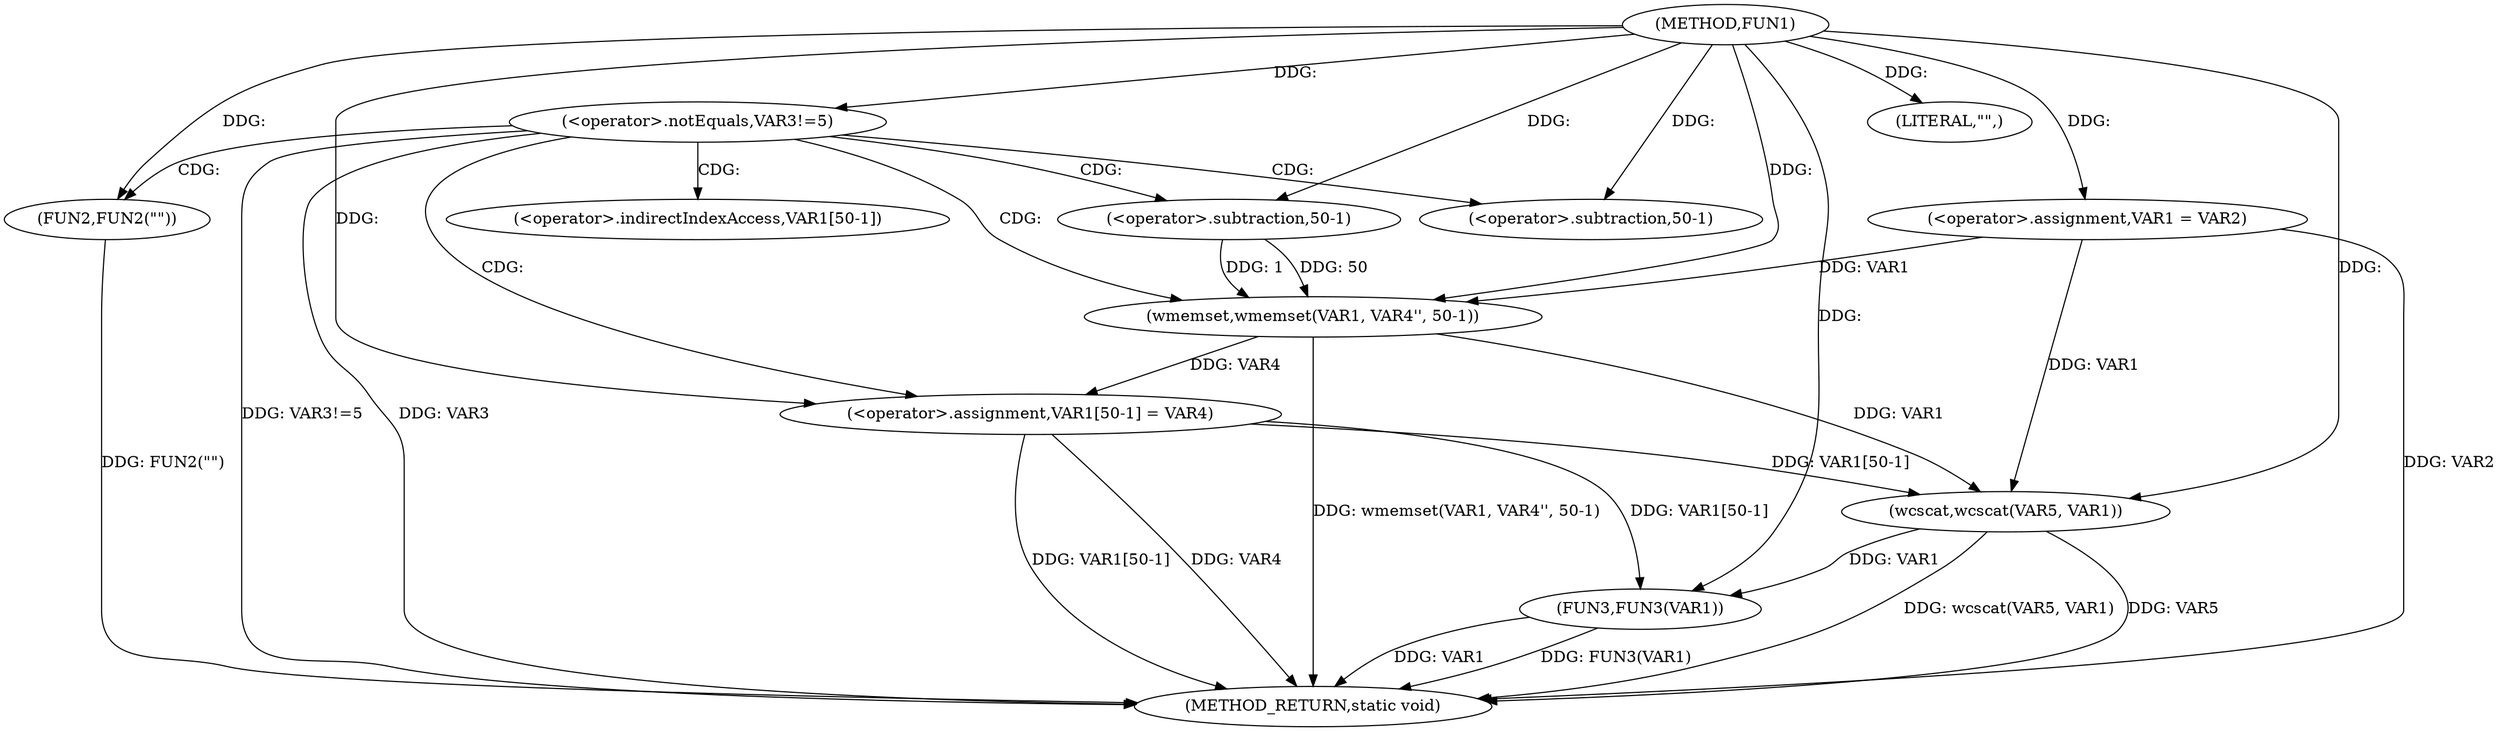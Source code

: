 digraph FUN1 {  
"1000100" [label = "(METHOD,FUN1)" ]
"1000136" [label = "(METHOD_RETURN,static void)" ]
"1000104" [label = "(<operator>.assignment,VAR1 = VAR2)" ]
"1000108" [label = "(<operator>.notEquals,VAR3!=5)" ]
"1000112" [label = "(FUN2,FUN2(\"\"))" ]
"1000116" [label = "(wmemset,wmemset(VAR1, VAR4'', 50-1))" ]
"1000119" [label = "(<operator>.subtraction,50-1)" ]
"1000122" [label = "(<operator>.assignment,VAR1[50-1] = VAR4)" ]
"1000125" [label = "(<operator>.subtraction,50-1)" ]
"1000130" [label = "(LITERAL,\"\",)" ]
"1000131" [label = "(wcscat,wcscat(VAR5, VAR1))" ]
"1000134" [label = "(FUN3,FUN3(VAR1))" ]
"1000123" [label = "(<operator>.indirectIndexAccess,VAR1[50-1])" ]
  "1000108" -> "1000136"  [ label = "DDG: VAR3!=5"] 
  "1000134" -> "1000136"  [ label = "DDG: FUN3(VAR1)"] 
  "1000112" -> "1000136"  [ label = "DDG: FUN2(\"\")"] 
  "1000134" -> "1000136"  [ label = "DDG: VAR1"] 
  "1000122" -> "1000136"  [ label = "DDG: VAR4"] 
  "1000116" -> "1000136"  [ label = "DDG: wmemset(VAR1, VAR4'', 50-1)"] 
  "1000131" -> "1000136"  [ label = "DDG: wcscat(VAR5, VAR1)"] 
  "1000122" -> "1000136"  [ label = "DDG: VAR1[50-1]"] 
  "1000131" -> "1000136"  [ label = "DDG: VAR5"] 
  "1000104" -> "1000136"  [ label = "DDG: VAR2"] 
  "1000108" -> "1000136"  [ label = "DDG: VAR3"] 
  "1000100" -> "1000104"  [ label = "DDG: "] 
  "1000100" -> "1000108"  [ label = "DDG: "] 
  "1000100" -> "1000112"  [ label = "DDG: "] 
  "1000104" -> "1000116"  [ label = "DDG: VAR1"] 
  "1000100" -> "1000116"  [ label = "DDG: "] 
  "1000119" -> "1000116"  [ label = "DDG: 50"] 
  "1000119" -> "1000116"  [ label = "DDG: 1"] 
  "1000100" -> "1000119"  [ label = "DDG: "] 
  "1000116" -> "1000122"  [ label = "DDG: VAR4"] 
  "1000100" -> "1000122"  [ label = "DDG: "] 
  "1000100" -> "1000125"  [ label = "DDG: "] 
  "1000100" -> "1000130"  [ label = "DDG: "] 
  "1000100" -> "1000131"  [ label = "DDG: "] 
  "1000116" -> "1000131"  [ label = "DDG: VAR1"] 
  "1000104" -> "1000131"  [ label = "DDG: VAR1"] 
  "1000122" -> "1000131"  [ label = "DDG: VAR1[50-1]"] 
  "1000122" -> "1000134"  [ label = "DDG: VAR1[50-1]"] 
  "1000131" -> "1000134"  [ label = "DDG: VAR1"] 
  "1000100" -> "1000134"  [ label = "DDG: "] 
  "1000108" -> "1000112"  [ label = "CDG: "] 
  "1000108" -> "1000123"  [ label = "CDG: "] 
  "1000108" -> "1000125"  [ label = "CDG: "] 
  "1000108" -> "1000116"  [ label = "CDG: "] 
  "1000108" -> "1000119"  [ label = "CDG: "] 
  "1000108" -> "1000122"  [ label = "CDG: "] 
}
